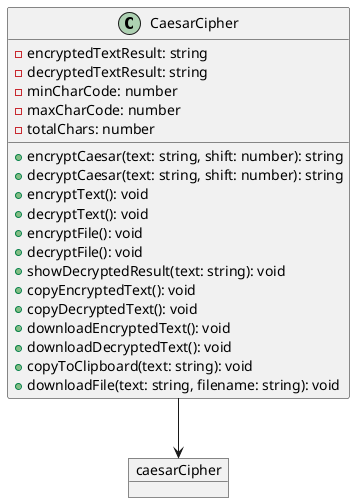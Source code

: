 @startuml

class CaesarCipher {
    - encryptedTextResult: string
    - decryptedTextResult: string
    - minCharCode: number
    - maxCharCode: number
    - totalChars: number
    
    + encryptCaesar(text: string, shift: number): string
    + decryptCaesar(text: string, shift: number): string
    + encryptText(): void
    + decryptText(): void
    + encryptFile(): void
    + decryptFile(): void
    + showDecryptedResult(text: string): void
    + copyEncryptedText(): void
    + copyDecryptedText(): void
    + downloadEncryptedText(): void
    + downloadDecryptedText(): void
    + copyToClipboard(text: string): void
    + downloadFile(text: string, filename: string): void
}

object caesarCipher {
}

CaesarCipher --> caesarCipher

@enduml
